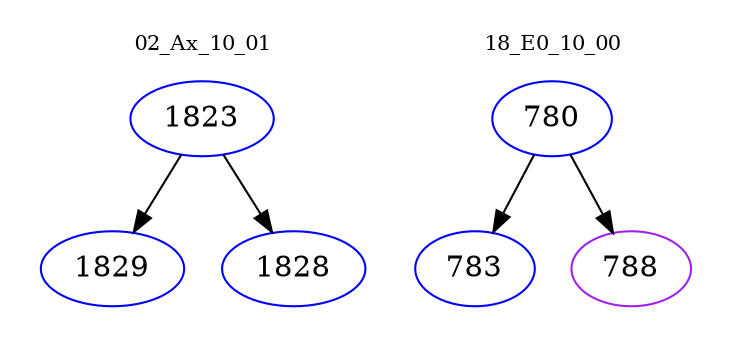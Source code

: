 digraph{
subgraph cluster_0 {
color = white
label = "02_Ax_10_01";
fontsize=10;
T0_1823 [label="1823", color="blue"]
T0_1823 -> T0_1829 [color="black"]
T0_1829 [label="1829", color="blue"]
T0_1823 -> T0_1828 [color="black"]
T0_1828 [label="1828", color="blue"]
}
subgraph cluster_1 {
color = white
label = "18_E0_10_00";
fontsize=10;
T1_780 [label="780", color="blue"]
T1_780 -> T1_783 [color="black"]
T1_783 [label="783", color="blue"]
T1_780 -> T1_788 [color="black"]
T1_788 [label="788", color="purple"]
}
}
